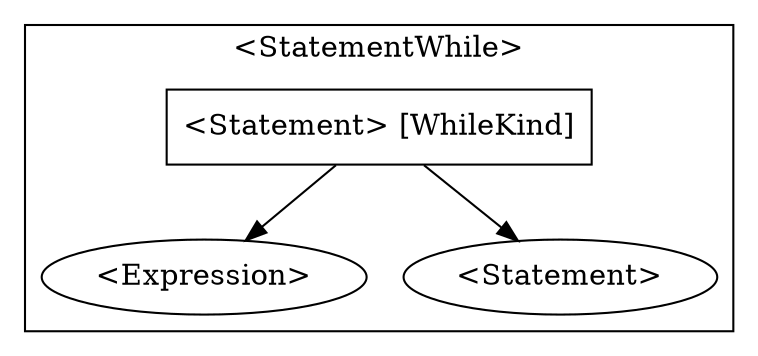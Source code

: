 digraph {

    subgraph clusterStatementWhile {
        label="<StatementWhile>"
        statementWhile[shape="box" label="<Statement> [WhileKind]"];
        statementW1[label="<Expression>"];
        statementW2[label="<Statement>"];
    }

    {
        statementWhile -> statementW1;
        statementWhile -> statementW2;
    }
}